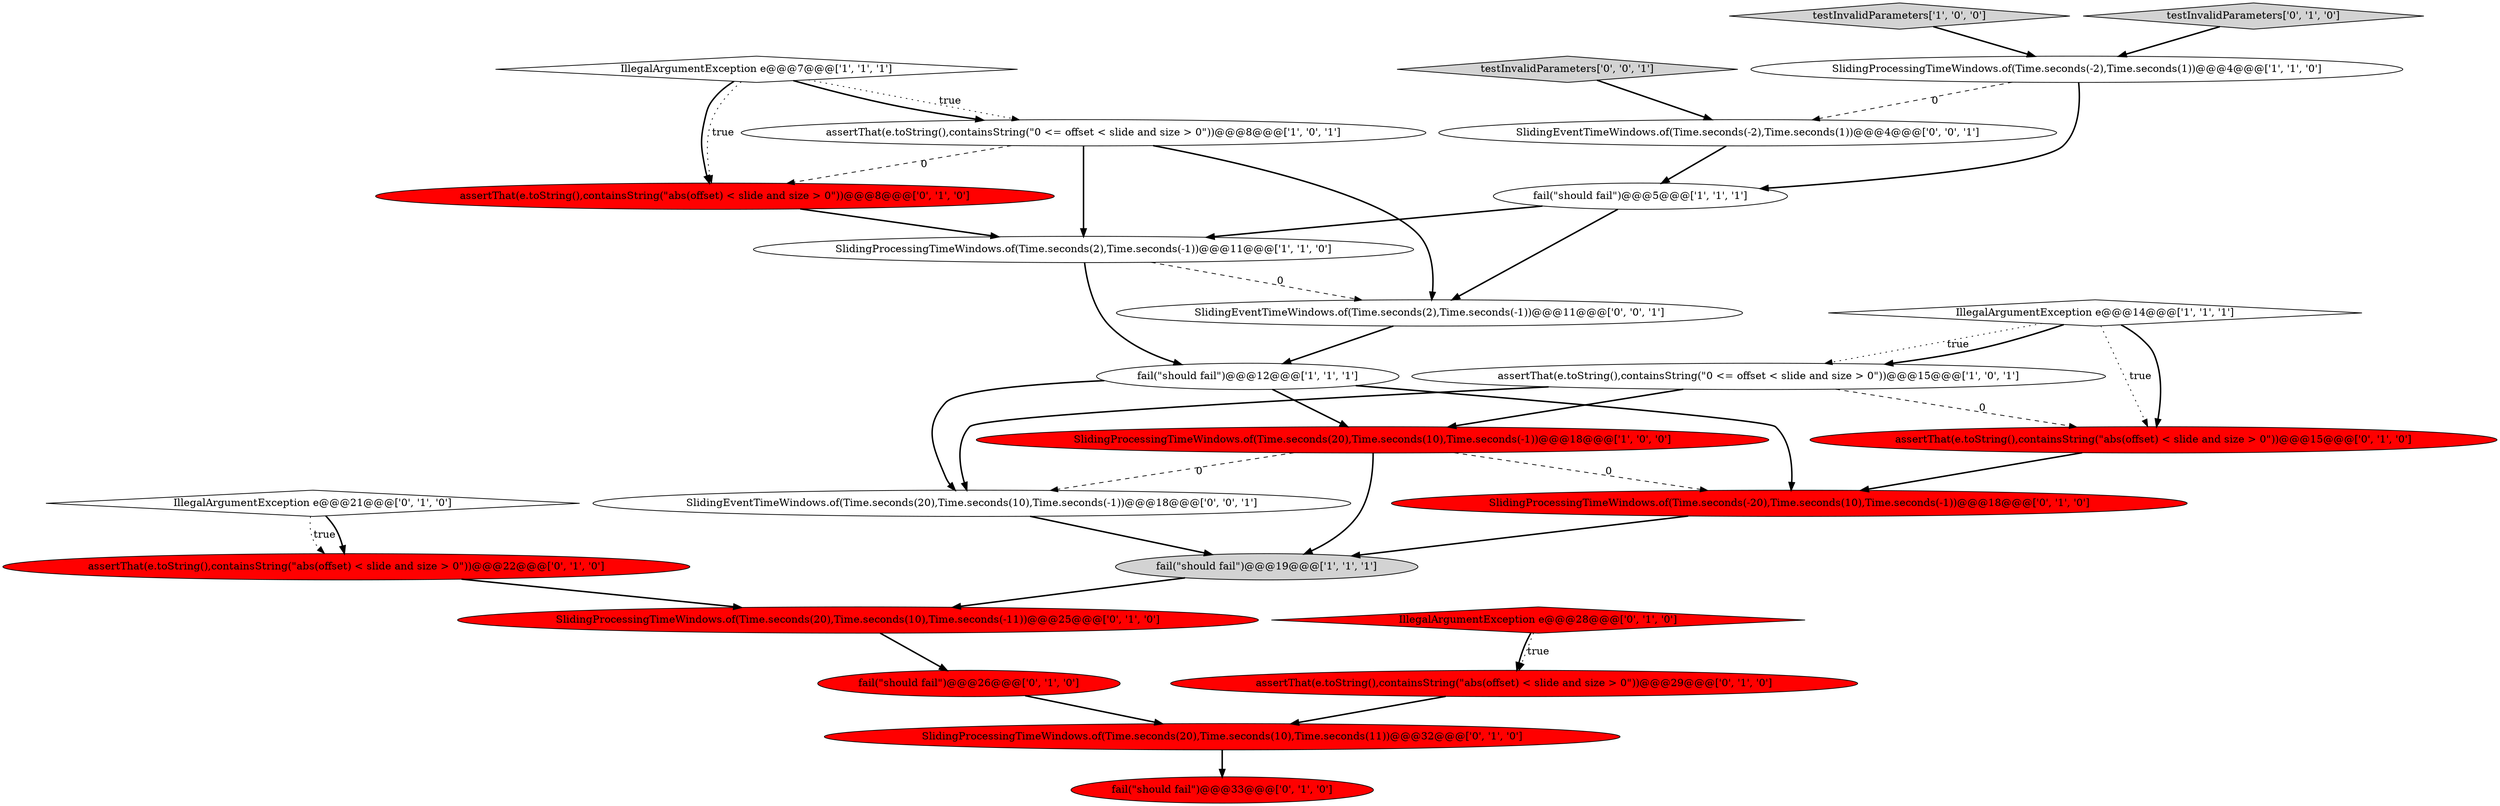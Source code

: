 digraph {
4 [style = filled, label = "assertThat(e.toString(),containsString(\"0 <= offset < slide and size > 0\"))@@@8@@@['1', '0', '1']", fillcolor = white, shape = ellipse image = "AAA0AAABBB1BBB"];
21 [style = filled, label = "fail(\"should fail\")@@@26@@@['0', '1', '0']", fillcolor = red, shape = ellipse image = "AAA1AAABBB2BBB"];
20 [style = filled, label = "SlidingProcessingTimeWindows.of(Time.seconds(20),Time.seconds(10),Time.seconds(-11))@@@25@@@['0', '1', '0']", fillcolor = red, shape = ellipse image = "AAA1AAABBB2BBB"];
1 [style = filled, label = "testInvalidParameters['1', '0', '0']", fillcolor = lightgray, shape = diamond image = "AAA0AAABBB1BBB"];
24 [style = filled, label = "SlidingEventTimeWindows.of(Time.seconds(20),Time.seconds(10),Time.seconds(-1))@@@18@@@['0', '0', '1']", fillcolor = white, shape = ellipse image = "AAA0AAABBB3BBB"];
5 [style = filled, label = "fail(\"should fail\")@@@5@@@['1', '1', '1']", fillcolor = white, shape = ellipse image = "AAA0AAABBB1BBB"];
14 [style = filled, label = "SlidingProcessingTimeWindows.of(Time.seconds(20),Time.seconds(10),Time.seconds(11))@@@32@@@['0', '1', '0']", fillcolor = red, shape = ellipse image = "AAA1AAABBB2BBB"];
7 [style = filled, label = "IllegalArgumentException e@@@14@@@['1', '1', '1']", fillcolor = white, shape = diamond image = "AAA0AAABBB1BBB"];
17 [style = filled, label = "IllegalArgumentException e@@@21@@@['0', '1', '0']", fillcolor = white, shape = diamond image = "AAA0AAABBB2BBB"];
2 [style = filled, label = "assertThat(e.toString(),containsString(\"0 <= offset < slide and size > 0\"))@@@15@@@['1', '0', '1']", fillcolor = white, shape = ellipse image = "AAA0AAABBB1BBB"];
15 [style = filled, label = "SlidingProcessingTimeWindows.of(Time.seconds(-20),Time.seconds(10),Time.seconds(-1))@@@18@@@['0', '1', '0']", fillcolor = red, shape = ellipse image = "AAA1AAABBB2BBB"];
16 [style = filled, label = "assertThat(e.toString(),containsString(\"abs(offset) < slide and size > 0\"))@@@22@@@['0', '1', '0']", fillcolor = red, shape = ellipse image = "AAA1AAABBB2BBB"];
18 [style = filled, label = "fail(\"should fail\")@@@33@@@['0', '1', '0']", fillcolor = red, shape = ellipse image = "AAA1AAABBB2BBB"];
0 [style = filled, label = "SlidingProcessingTimeWindows.of(Time.seconds(2),Time.seconds(-1))@@@11@@@['1', '1', '0']", fillcolor = white, shape = ellipse image = "AAA0AAABBB1BBB"];
12 [style = filled, label = "assertThat(e.toString(),containsString(\"abs(offset) < slide and size > 0\"))@@@15@@@['0', '1', '0']", fillcolor = red, shape = ellipse image = "AAA1AAABBB2BBB"];
11 [style = filled, label = "assertThat(e.toString(),containsString(\"abs(offset) < slide and size > 0\"))@@@29@@@['0', '1', '0']", fillcolor = red, shape = ellipse image = "AAA1AAABBB2BBB"];
25 [style = filled, label = "SlidingEventTimeWindows.of(Time.seconds(-2),Time.seconds(1))@@@4@@@['0', '0', '1']", fillcolor = white, shape = ellipse image = "AAA0AAABBB3BBB"];
3 [style = filled, label = "SlidingProcessingTimeWindows.of(Time.seconds(20),Time.seconds(10),Time.seconds(-1))@@@18@@@['1', '0', '0']", fillcolor = red, shape = ellipse image = "AAA1AAABBB1BBB"];
8 [style = filled, label = "fail(\"should fail\")@@@19@@@['1', '1', '1']", fillcolor = lightgray, shape = ellipse image = "AAA0AAABBB1BBB"];
19 [style = filled, label = "IllegalArgumentException e@@@28@@@['0', '1', '0']", fillcolor = red, shape = diamond image = "AAA1AAABBB2BBB"];
26 [style = filled, label = "testInvalidParameters['0', '0', '1']", fillcolor = lightgray, shape = diamond image = "AAA0AAABBB3BBB"];
13 [style = filled, label = "assertThat(e.toString(),containsString(\"abs(offset) < slide and size > 0\"))@@@8@@@['0', '1', '0']", fillcolor = red, shape = ellipse image = "AAA1AAABBB2BBB"];
9 [style = filled, label = "fail(\"should fail\")@@@12@@@['1', '1', '1']", fillcolor = white, shape = ellipse image = "AAA0AAABBB1BBB"];
6 [style = filled, label = "IllegalArgumentException e@@@7@@@['1', '1', '1']", fillcolor = white, shape = diamond image = "AAA0AAABBB1BBB"];
23 [style = filled, label = "SlidingEventTimeWindows.of(Time.seconds(2),Time.seconds(-1))@@@11@@@['0', '0', '1']", fillcolor = white, shape = ellipse image = "AAA0AAABBB3BBB"];
10 [style = filled, label = "SlidingProcessingTimeWindows.of(Time.seconds(-2),Time.seconds(1))@@@4@@@['1', '1', '0']", fillcolor = white, shape = ellipse image = "AAA0AAABBB1BBB"];
22 [style = filled, label = "testInvalidParameters['0', '1', '0']", fillcolor = lightgray, shape = diamond image = "AAA0AAABBB2BBB"];
7->2 [style = dotted, label="true"];
0->9 [style = bold, label=""];
5->23 [style = bold, label=""];
11->14 [style = bold, label=""];
7->12 [style = bold, label=""];
0->23 [style = dashed, label="0"];
2->3 [style = bold, label=""];
26->25 [style = bold, label=""];
6->13 [style = dotted, label="true"];
3->24 [style = dashed, label="0"];
12->15 [style = bold, label=""];
19->11 [style = bold, label=""];
4->0 [style = bold, label=""];
7->12 [style = dotted, label="true"];
20->21 [style = bold, label=""];
17->16 [style = dotted, label="true"];
6->4 [style = bold, label=""];
2->12 [style = dashed, label="0"];
8->20 [style = bold, label=""];
10->5 [style = bold, label=""];
6->4 [style = dotted, label="true"];
5->0 [style = bold, label=""];
7->2 [style = bold, label=""];
9->15 [style = bold, label=""];
3->8 [style = bold, label=""];
6->13 [style = bold, label=""];
19->11 [style = dotted, label="true"];
22->10 [style = bold, label=""];
3->15 [style = dashed, label="0"];
9->3 [style = bold, label=""];
25->5 [style = bold, label=""];
14->18 [style = bold, label=""];
2->24 [style = bold, label=""];
24->8 [style = bold, label=""];
4->13 [style = dashed, label="0"];
1->10 [style = bold, label=""];
16->20 [style = bold, label=""];
23->9 [style = bold, label=""];
15->8 [style = bold, label=""];
9->24 [style = bold, label=""];
4->23 [style = bold, label=""];
17->16 [style = bold, label=""];
10->25 [style = dashed, label="0"];
13->0 [style = bold, label=""];
21->14 [style = bold, label=""];
}
